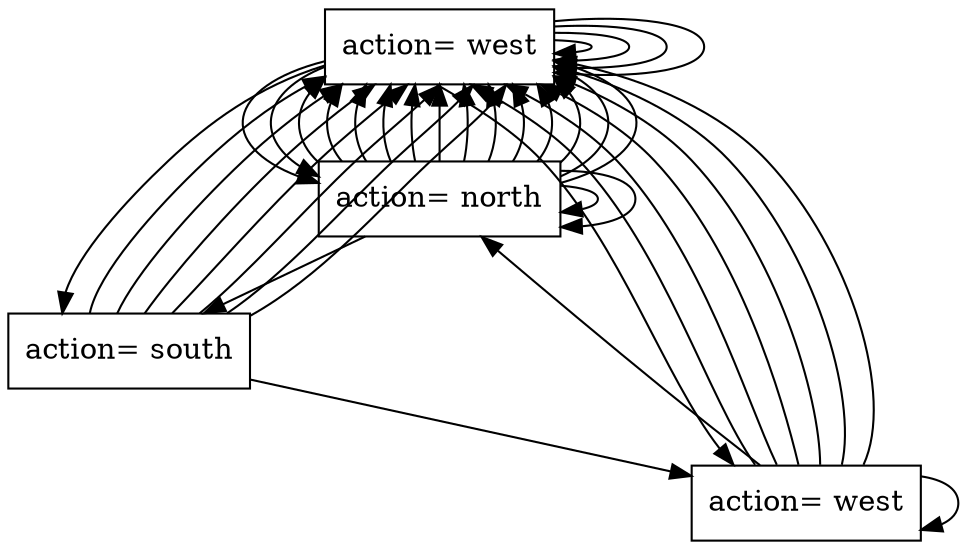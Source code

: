 digraph Policy {
 8 [shape=record label="action= west"]
 0 [shape=record label="action= north"]
 3 [shape=record label="action= south"]
 2 [shape=record label="action= west"]
 0 [shape=record label="action= north"]
 8 -> 8
 8 -> 0
 8 -> 8
 8 -> 2
 8 -> 0
 8 -> 8
 8 -> 8
 8 -> 3
 0 -> 8
 0 -> 8
 0 -> 8
 0 -> 8
 0 -> 0
 0 -> 8
 0 -> 8
 0 -> 3
 3 -> 8
 3 -> 8
 3 -> 8
 3 -> 2
 3 -> 8
 3 -> 8
 3 -> 8
 3 -> 8
 2 -> 8
 2 -> 0
 2 -> 8
 2 -> 2
 2 -> 8
 2 -> 8
 2 -> 8
 2 -> 8
 0 -> 8
 0 -> 8
 0 -> 8
 0 -> 8
 0 -> 0
 0 -> 8
 0 -> 8
 0 -> 8
}
